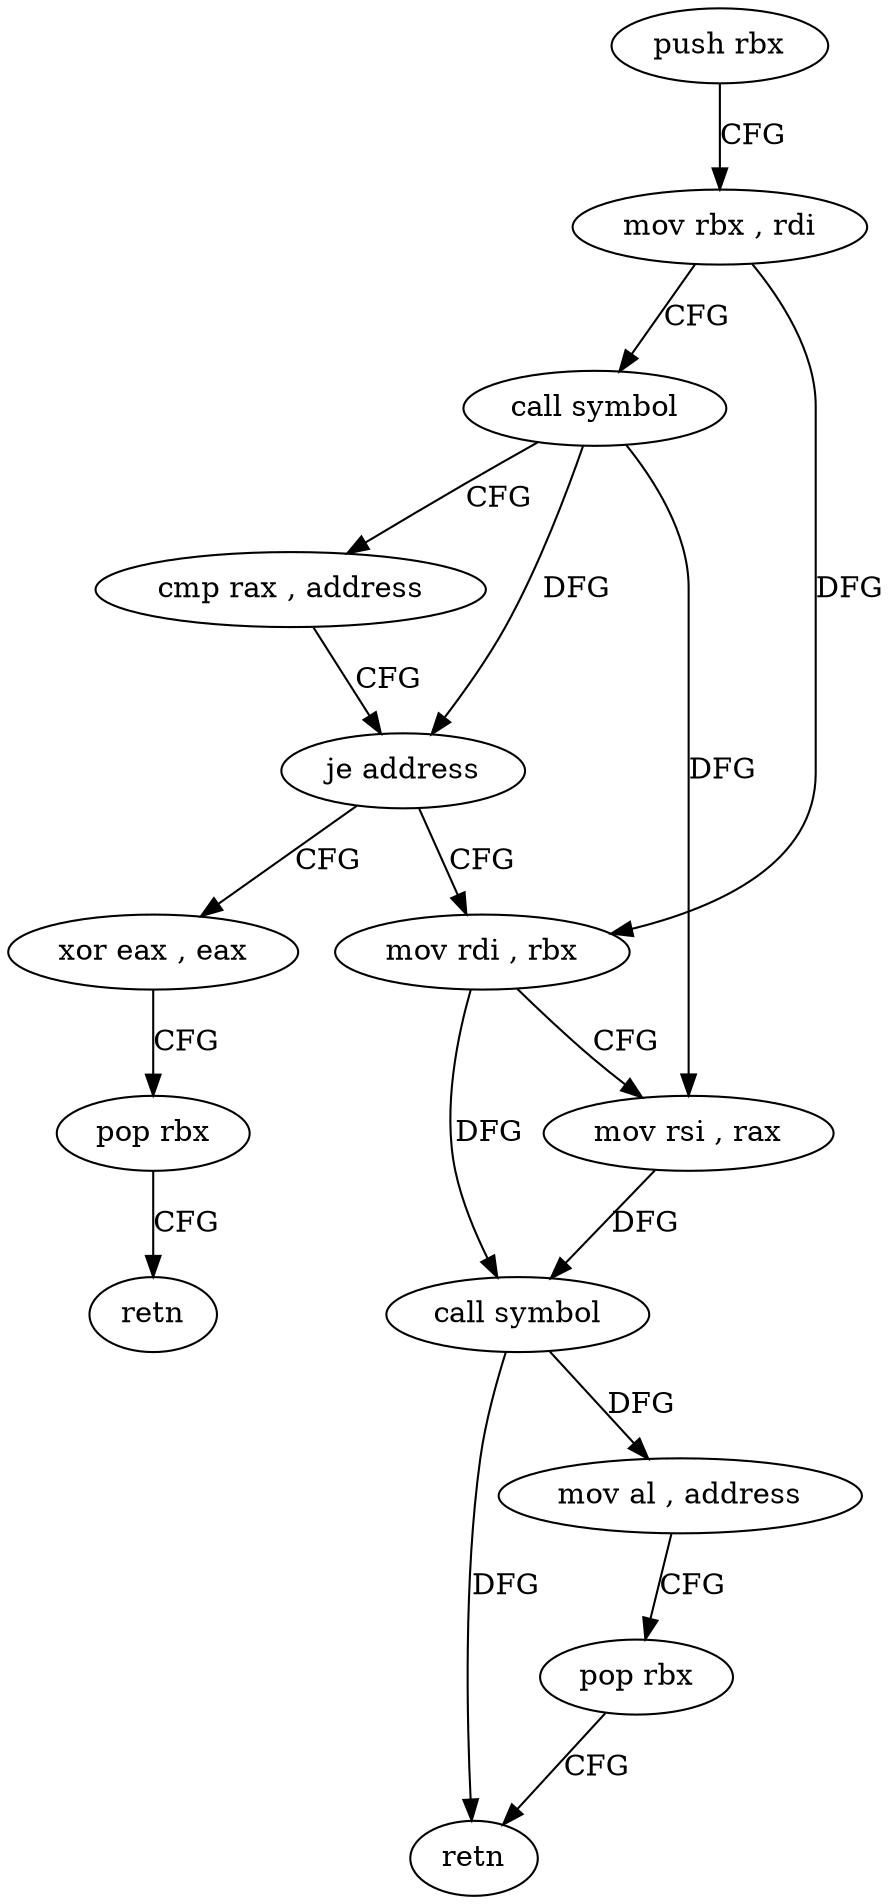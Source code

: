 digraph "func" {
"150672" [label = "push rbx" ]
"150673" [label = "mov rbx , rdi" ]
"150676" [label = "call symbol" ]
"150681" [label = "cmp rax , address" ]
"150685" [label = "je address" ]
"150702" [label = "xor eax , eax" ]
"150687" [label = "mov rdi , rbx" ]
"150704" [label = "pop rbx" ]
"150705" [label = "retn" ]
"150690" [label = "mov rsi , rax" ]
"150693" [label = "call symbol" ]
"150698" [label = "mov al , address" ]
"150700" [label = "pop rbx" ]
"150701" [label = "retn" ]
"150672" -> "150673" [ label = "CFG" ]
"150673" -> "150676" [ label = "CFG" ]
"150673" -> "150687" [ label = "DFG" ]
"150676" -> "150681" [ label = "CFG" ]
"150676" -> "150685" [ label = "DFG" ]
"150676" -> "150690" [ label = "DFG" ]
"150681" -> "150685" [ label = "CFG" ]
"150685" -> "150702" [ label = "CFG" ]
"150685" -> "150687" [ label = "CFG" ]
"150702" -> "150704" [ label = "CFG" ]
"150687" -> "150690" [ label = "CFG" ]
"150687" -> "150693" [ label = "DFG" ]
"150704" -> "150705" [ label = "CFG" ]
"150690" -> "150693" [ label = "DFG" ]
"150693" -> "150698" [ label = "DFG" ]
"150693" -> "150701" [ label = "DFG" ]
"150698" -> "150700" [ label = "CFG" ]
"150700" -> "150701" [ label = "CFG" ]
}
